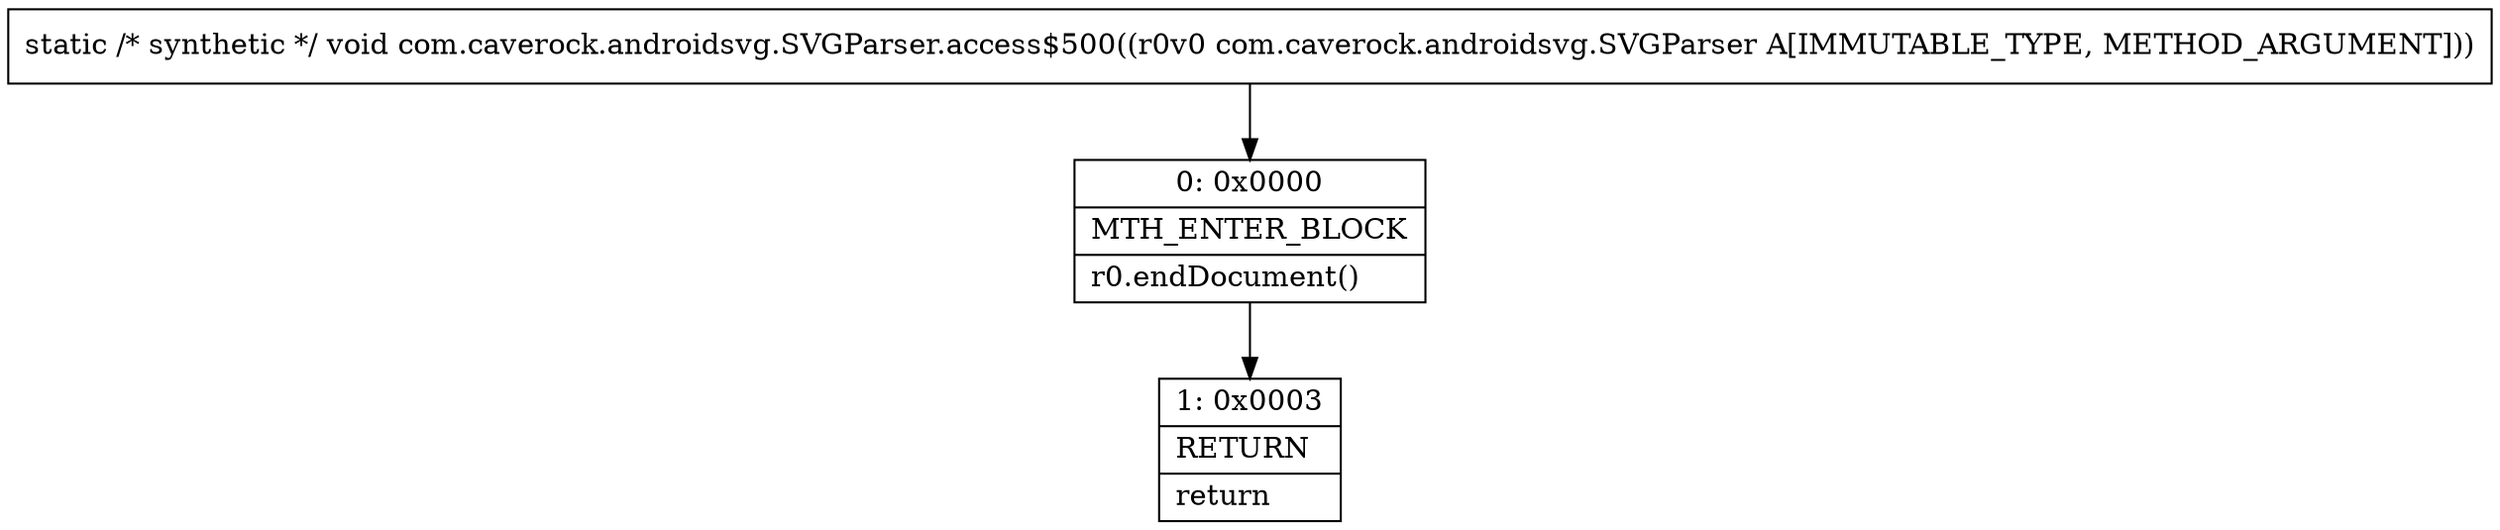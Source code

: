 digraph "CFG forcom.caverock.androidsvg.SVGParser.access$500(Lcom\/caverock\/androidsvg\/SVGParser;)V" {
Node_0 [shape=record,label="{0\:\ 0x0000|MTH_ENTER_BLOCK\l|r0.endDocument()\l}"];
Node_1 [shape=record,label="{1\:\ 0x0003|RETURN\l|return\l}"];
MethodNode[shape=record,label="{static \/* synthetic *\/ void com.caverock.androidsvg.SVGParser.access$500((r0v0 com.caverock.androidsvg.SVGParser A[IMMUTABLE_TYPE, METHOD_ARGUMENT])) }"];
MethodNode -> Node_0;
Node_0 -> Node_1;
}


